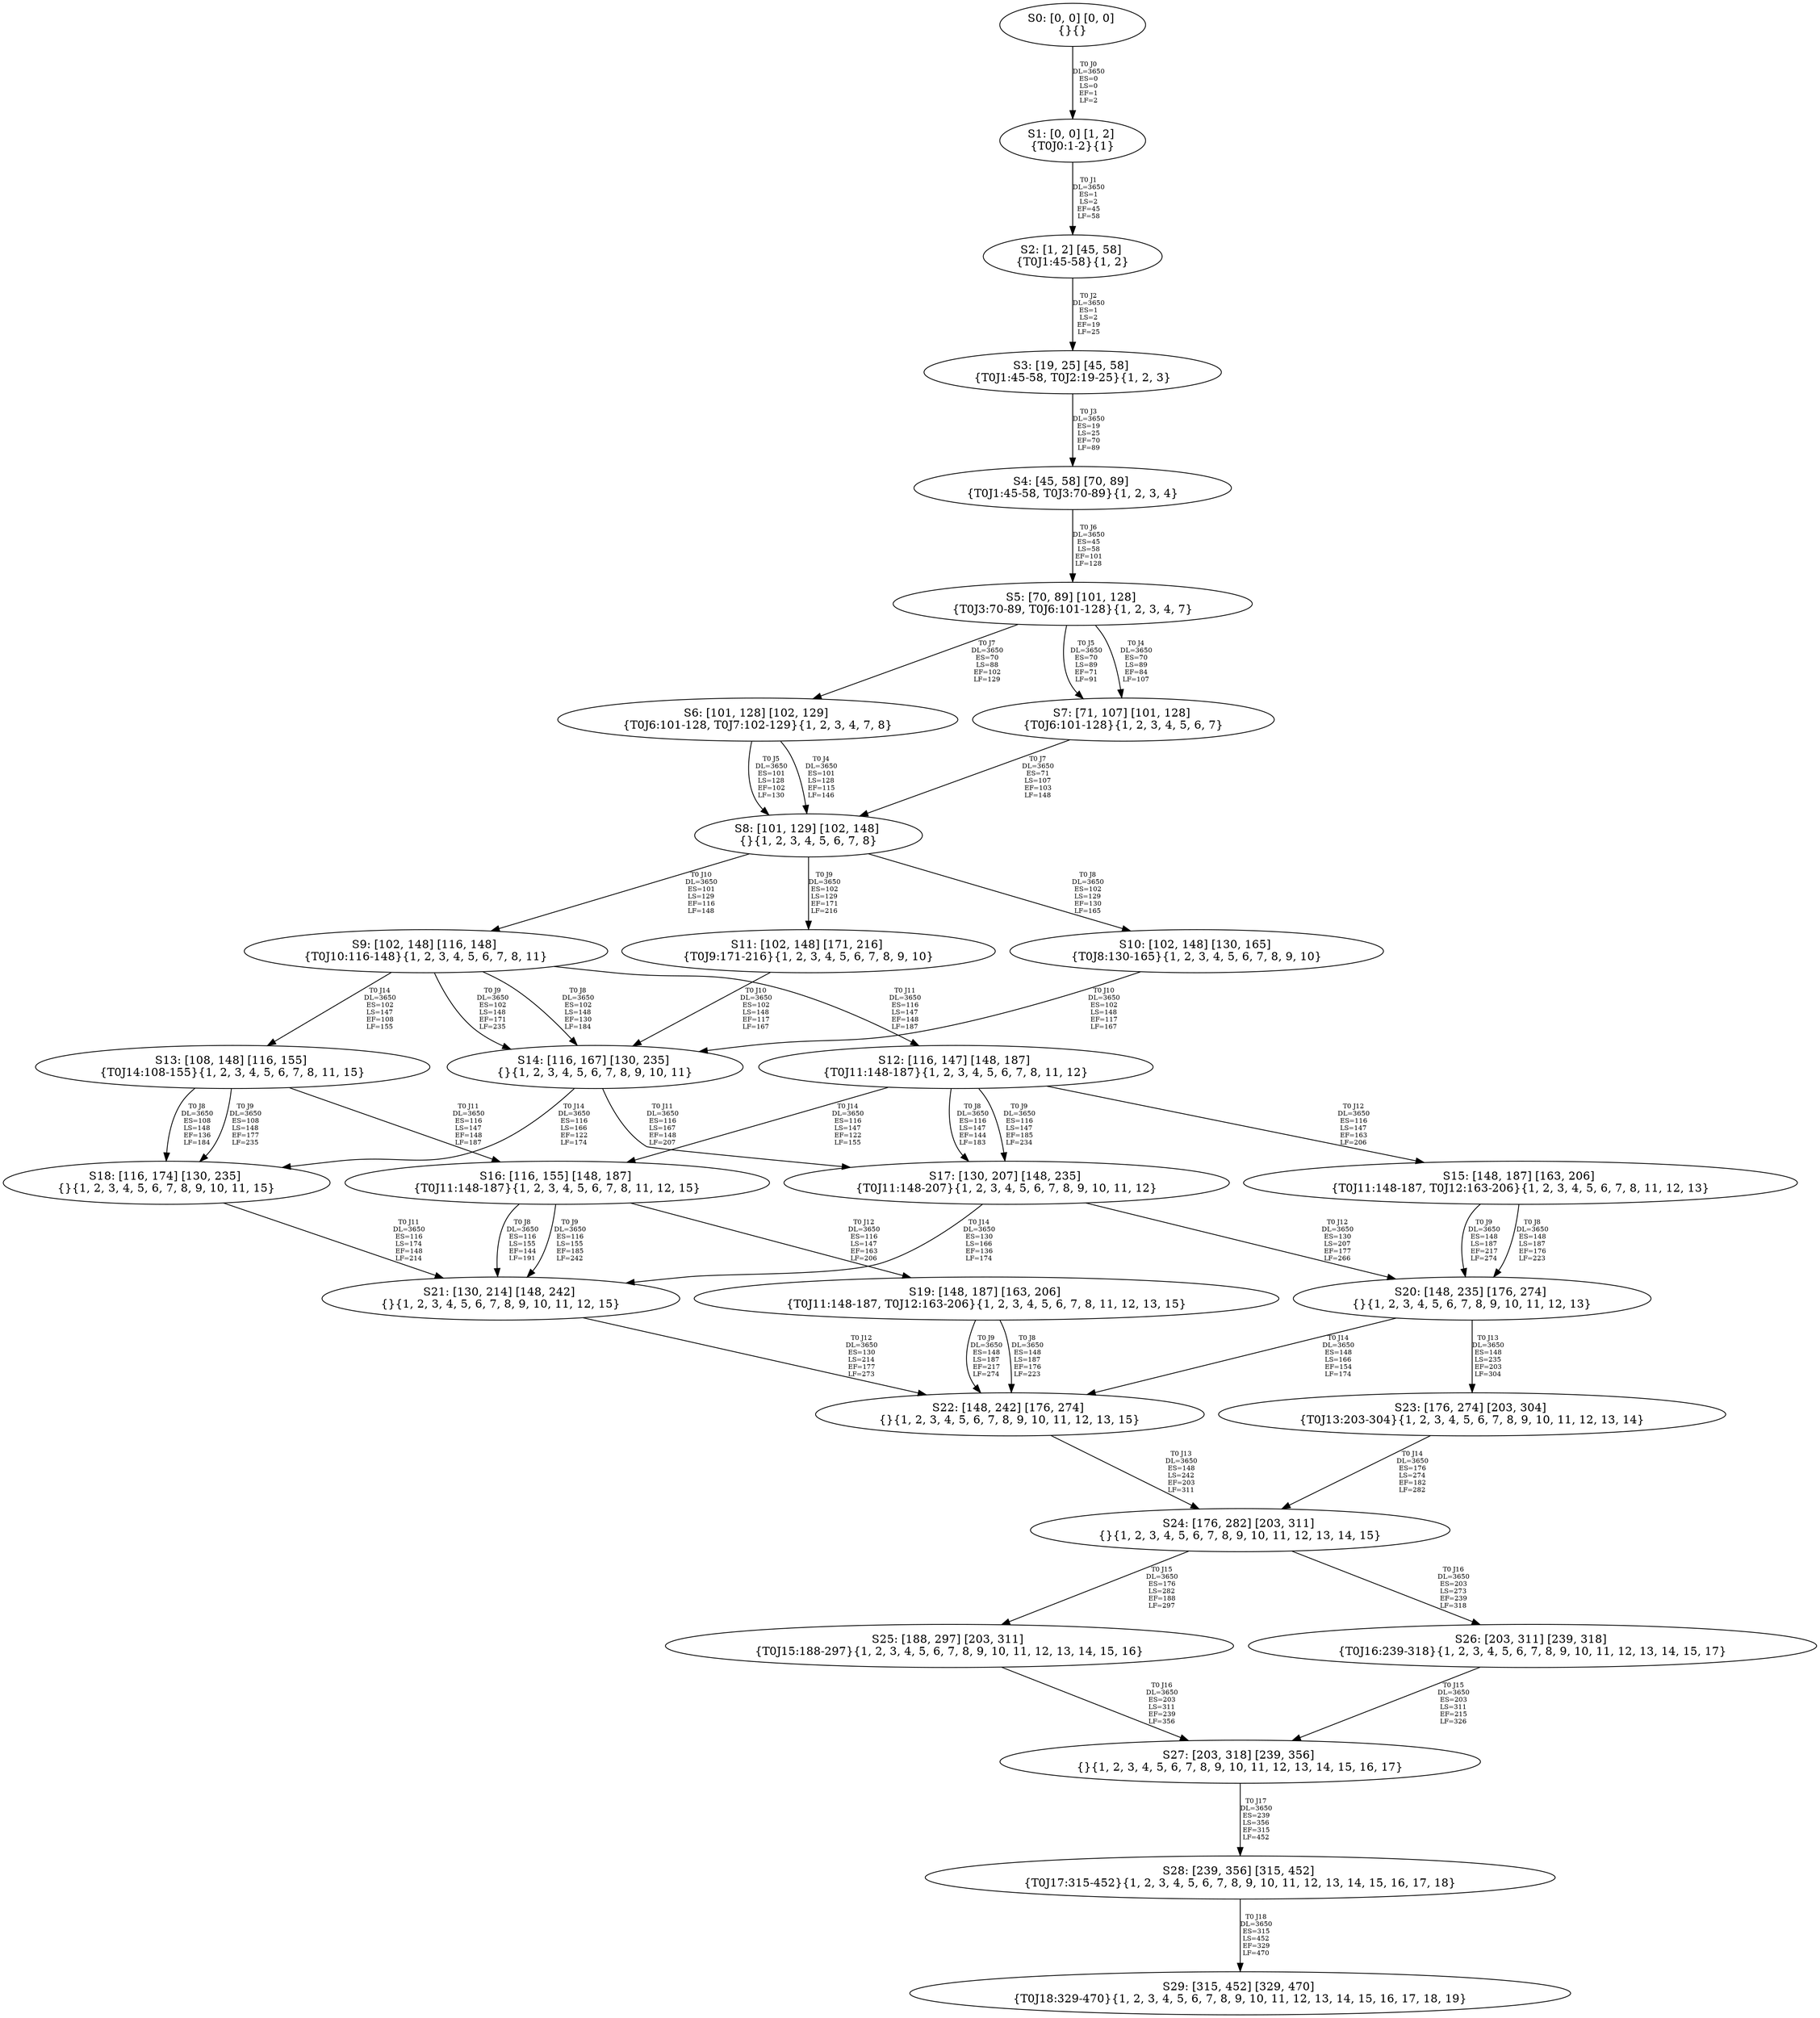 digraph {
	S0[label="S0: [0, 0] [0, 0] \n{}{}"];
	S1[label="S1: [0, 0] [1, 2] \n{T0J0:1-2}{1}"];
	S2[label="S2: [1, 2] [45, 58] \n{T0J1:45-58}{1, 2}"];
	S3[label="S3: [19, 25] [45, 58] \n{T0J1:45-58, T0J2:19-25}{1, 2, 3}"];
	S4[label="S4: [45, 58] [70, 89] \n{T0J1:45-58, T0J3:70-89}{1, 2, 3, 4}"];
	S5[label="S5: [70, 89] [101, 128] \n{T0J3:70-89, T0J6:101-128}{1, 2, 3, 4, 7}"];
	S6[label="S6: [101, 128] [102, 129] \n{T0J6:101-128, T0J7:102-129}{1, 2, 3, 4, 7, 8}"];
	S7[label="S7: [71, 107] [101, 128] \n{T0J6:101-128}{1, 2, 3, 4, 5, 6, 7}"];
	S8[label="S8: [101, 129] [102, 148] \n{}{1, 2, 3, 4, 5, 6, 7, 8}"];
	S9[label="S9: [102, 148] [116, 148] \n{T0J10:116-148}{1, 2, 3, 4, 5, 6, 7, 8, 11}"];
	S10[label="S10: [102, 148] [130, 165] \n{T0J8:130-165}{1, 2, 3, 4, 5, 6, 7, 8, 9, 10}"];
	S11[label="S11: [102, 148] [171, 216] \n{T0J9:171-216}{1, 2, 3, 4, 5, 6, 7, 8, 9, 10}"];
	S12[label="S12: [116, 147] [148, 187] \n{T0J11:148-187}{1, 2, 3, 4, 5, 6, 7, 8, 11, 12}"];
	S13[label="S13: [108, 148] [116, 155] \n{T0J14:108-155}{1, 2, 3, 4, 5, 6, 7, 8, 11, 15}"];
	S14[label="S14: [116, 167] [130, 235] \n{}{1, 2, 3, 4, 5, 6, 7, 8, 9, 10, 11}"];
	S15[label="S15: [148, 187] [163, 206] \n{T0J11:148-187, T0J12:163-206}{1, 2, 3, 4, 5, 6, 7, 8, 11, 12, 13}"];
	S16[label="S16: [116, 155] [148, 187] \n{T0J11:148-187}{1, 2, 3, 4, 5, 6, 7, 8, 11, 12, 15}"];
	S17[label="S17: [130, 207] [148, 235] \n{T0J11:148-207}{1, 2, 3, 4, 5, 6, 7, 8, 9, 10, 11, 12}"];
	S18[label="S18: [116, 174] [130, 235] \n{}{1, 2, 3, 4, 5, 6, 7, 8, 9, 10, 11, 15}"];
	S19[label="S19: [148, 187] [163, 206] \n{T0J11:148-187, T0J12:163-206}{1, 2, 3, 4, 5, 6, 7, 8, 11, 12, 13, 15}"];
	S20[label="S20: [148, 235] [176, 274] \n{}{1, 2, 3, 4, 5, 6, 7, 8, 9, 10, 11, 12, 13}"];
	S21[label="S21: [130, 214] [148, 242] \n{}{1, 2, 3, 4, 5, 6, 7, 8, 9, 10, 11, 12, 15}"];
	S22[label="S22: [148, 242] [176, 274] \n{}{1, 2, 3, 4, 5, 6, 7, 8, 9, 10, 11, 12, 13, 15}"];
	S23[label="S23: [176, 274] [203, 304] \n{T0J13:203-304}{1, 2, 3, 4, 5, 6, 7, 8, 9, 10, 11, 12, 13, 14}"];
	S24[label="S24: [176, 282] [203, 311] \n{}{1, 2, 3, 4, 5, 6, 7, 8, 9, 10, 11, 12, 13, 14, 15}"];
	S25[label="S25: [188, 297] [203, 311] \n{T0J15:188-297}{1, 2, 3, 4, 5, 6, 7, 8, 9, 10, 11, 12, 13, 14, 15, 16}"];
	S26[label="S26: [203, 311] [239, 318] \n{T0J16:239-318}{1, 2, 3, 4, 5, 6, 7, 8, 9, 10, 11, 12, 13, 14, 15, 17}"];
	S27[label="S27: [203, 318] [239, 356] \n{}{1, 2, 3, 4, 5, 6, 7, 8, 9, 10, 11, 12, 13, 14, 15, 16, 17}"];
	S28[label="S28: [239, 356] [315, 452] \n{T0J17:315-452}{1, 2, 3, 4, 5, 6, 7, 8, 9, 10, 11, 12, 13, 14, 15, 16, 17, 18}"];
	S29[label="S29: [315, 452] [329, 470] \n{T0J18:329-470}{1, 2, 3, 4, 5, 6, 7, 8, 9, 10, 11, 12, 13, 14, 15, 16, 17, 18, 19}"];
	S0 -> S1[label="T0 J0\nDL=3650\nES=0\nLS=0\nEF=1\nLF=2",fontsize=8];
	S1 -> S2[label="T0 J1\nDL=3650\nES=1\nLS=2\nEF=45\nLF=58",fontsize=8];
	S2 -> S3[label="T0 J2\nDL=3650\nES=1\nLS=2\nEF=19\nLF=25",fontsize=8];
	S3 -> S4[label="T0 J3\nDL=3650\nES=19\nLS=25\nEF=70\nLF=89",fontsize=8];
	S4 -> S5[label="T0 J6\nDL=3650\nES=45\nLS=58\nEF=101\nLF=128",fontsize=8];
	S5 -> S7[label="T0 J4\nDL=3650\nES=70\nLS=89\nEF=84\nLF=107",fontsize=8];
	S5 -> S7[label="T0 J5\nDL=3650\nES=70\nLS=89\nEF=71\nLF=91",fontsize=8];
	S5 -> S6[label="T0 J7\nDL=3650\nES=70\nLS=88\nEF=102\nLF=129",fontsize=8];
	S6 -> S8[label="T0 J4\nDL=3650\nES=101\nLS=128\nEF=115\nLF=146",fontsize=8];
	S6 -> S8[label="T0 J5\nDL=3650\nES=101\nLS=128\nEF=102\nLF=130",fontsize=8];
	S7 -> S8[label="T0 J7\nDL=3650\nES=71\nLS=107\nEF=103\nLF=148",fontsize=8];
	S8 -> S10[label="T0 J8\nDL=3650\nES=102\nLS=129\nEF=130\nLF=165",fontsize=8];
	S8 -> S11[label="T0 J9\nDL=3650\nES=102\nLS=129\nEF=171\nLF=216",fontsize=8];
	S8 -> S9[label="T0 J10\nDL=3650\nES=101\nLS=129\nEF=116\nLF=148",fontsize=8];
	S9 -> S14[label="T0 J8\nDL=3650\nES=102\nLS=148\nEF=130\nLF=184",fontsize=8];
	S9 -> S14[label="T0 J9\nDL=3650\nES=102\nLS=148\nEF=171\nLF=235",fontsize=8];
	S9 -> S12[label="T0 J11\nDL=3650\nES=116\nLS=147\nEF=148\nLF=187",fontsize=8];
	S9 -> S13[label="T0 J14\nDL=3650\nES=102\nLS=147\nEF=108\nLF=155",fontsize=8];
	S10 -> S14[label="T0 J10\nDL=3650\nES=102\nLS=148\nEF=117\nLF=167",fontsize=8];
	S11 -> S14[label="T0 J10\nDL=3650\nES=102\nLS=148\nEF=117\nLF=167",fontsize=8];
	S12 -> S17[label="T0 J8\nDL=3650\nES=116\nLS=147\nEF=144\nLF=183",fontsize=8];
	S12 -> S17[label="T0 J9\nDL=3650\nES=116\nLS=147\nEF=185\nLF=234",fontsize=8];
	S12 -> S15[label="T0 J12\nDL=3650\nES=116\nLS=147\nEF=163\nLF=206",fontsize=8];
	S12 -> S16[label="T0 J14\nDL=3650\nES=116\nLS=147\nEF=122\nLF=155",fontsize=8];
	S13 -> S18[label="T0 J8\nDL=3650\nES=108\nLS=148\nEF=136\nLF=184",fontsize=8];
	S13 -> S18[label="T0 J9\nDL=3650\nES=108\nLS=148\nEF=177\nLF=235",fontsize=8];
	S13 -> S16[label="T0 J11\nDL=3650\nES=116\nLS=147\nEF=148\nLF=187",fontsize=8];
	S14 -> S17[label="T0 J11\nDL=3650\nES=116\nLS=167\nEF=148\nLF=207",fontsize=8];
	S14 -> S18[label="T0 J14\nDL=3650\nES=116\nLS=166\nEF=122\nLF=174",fontsize=8];
	S15 -> S20[label="T0 J8\nDL=3650\nES=148\nLS=187\nEF=176\nLF=223",fontsize=8];
	S15 -> S20[label="T0 J9\nDL=3650\nES=148\nLS=187\nEF=217\nLF=274",fontsize=8];
	S16 -> S21[label="T0 J8\nDL=3650\nES=116\nLS=155\nEF=144\nLF=191",fontsize=8];
	S16 -> S21[label="T0 J9\nDL=3650\nES=116\nLS=155\nEF=185\nLF=242",fontsize=8];
	S16 -> S19[label="T0 J12\nDL=3650\nES=116\nLS=147\nEF=163\nLF=206",fontsize=8];
	S17 -> S20[label="T0 J12\nDL=3650\nES=130\nLS=207\nEF=177\nLF=266",fontsize=8];
	S17 -> S21[label="T0 J14\nDL=3650\nES=130\nLS=166\nEF=136\nLF=174",fontsize=8];
	S18 -> S21[label="T0 J11\nDL=3650\nES=116\nLS=174\nEF=148\nLF=214",fontsize=8];
	S19 -> S22[label="T0 J8\nDL=3650\nES=148\nLS=187\nEF=176\nLF=223",fontsize=8];
	S19 -> S22[label="T0 J9\nDL=3650\nES=148\nLS=187\nEF=217\nLF=274",fontsize=8];
	S20 -> S23[label="T0 J13\nDL=3650\nES=148\nLS=235\nEF=203\nLF=304",fontsize=8];
	S20 -> S22[label="T0 J14\nDL=3650\nES=148\nLS=166\nEF=154\nLF=174",fontsize=8];
	S21 -> S22[label="T0 J12\nDL=3650\nES=130\nLS=214\nEF=177\nLF=273",fontsize=8];
	S22 -> S24[label="T0 J13\nDL=3650\nES=148\nLS=242\nEF=203\nLF=311",fontsize=8];
	S23 -> S24[label="T0 J14\nDL=3650\nES=176\nLS=274\nEF=182\nLF=282",fontsize=8];
	S24 -> S25[label="T0 J15\nDL=3650\nES=176\nLS=282\nEF=188\nLF=297",fontsize=8];
	S24 -> S26[label="T0 J16\nDL=3650\nES=203\nLS=273\nEF=239\nLF=318",fontsize=8];
	S25 -> S27[label="T0 J16\nDL=3650\nES=203\nLS=311\nEF=239\nLF=356",fontsize=8];
	S26 -> S27[label="T0 J15\nDL=3650\nES=203\nLS=311\nEF=215\nLF=326",fontsize=8];
	S27 -> S28[label="T0 J17\nDL=3650\nES=239\nLS=356\nEF=315\nLF=452",fontsize=8];
	S28 -> S29[label="T0 J18\nDL=3650\nES=315\nLS=452\nEF=329\nLF=470",fontsize=8];
}
